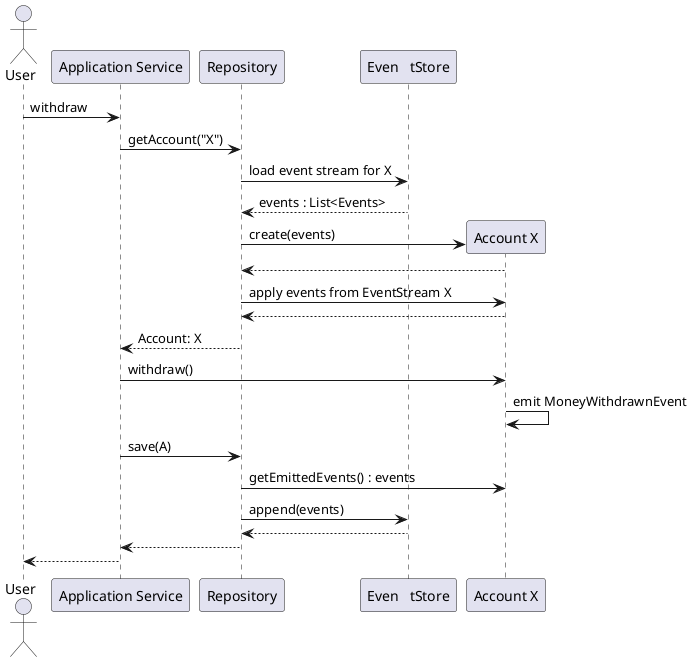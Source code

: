 @startuml

actor "User" as U
participant "Application Service" as AS
participant "Repository" as R
participant "Even   tStore" as ES

U -> AS: withdraw
AS -> R: getAccount("X")
R -> ES: load event stream for X
R <-- ES: events : List<Events>
create "Account X" as A
R ->  A: create(events)
R <-- A
R -> A: apply events from EventStream X
R <-- A
AS <-- R: Account: X
AS -> A: withdraw()
A -> A: emit MoneyWithdrawnEvent
AS -> R: save(A)
R -> A: getEmittedEvents() : events
R -> ES: append(events)
R <-- ES
AS <-- R
U <-- AS

@enduml